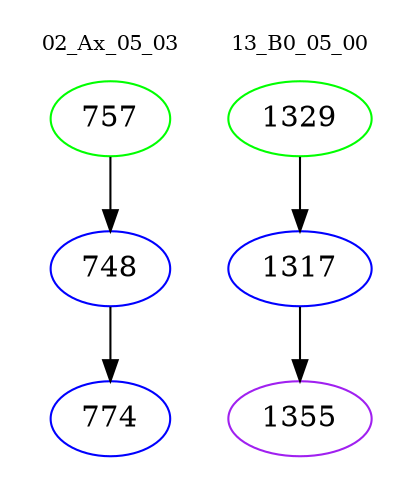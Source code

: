 digraph{
subgraph cluster_0 {
color = white
label = "02_Ax_05_03";
fontsize=10;
T0_757 [label="757", color="green"]
T0_757 -> T0_748 [color="black"]
T0_748 [label="748", color="blue"]
T0_748 -> T0_774 [color="black"]
T0_774 [label="774", color="blue"]
}
subgraph cluster_1 {
color = white
label = "13_B0_05_00";
fontsize=10;
T1_1329 [label="1329", color="green"]
T1_1329 -> T1_1317 [color="black"]
T1_1317 [label="1317", color="blue"]
T1_1317 -> T1_1355 [color="black"]
T1_1355 [label="1355", color="purple"]
}
}

